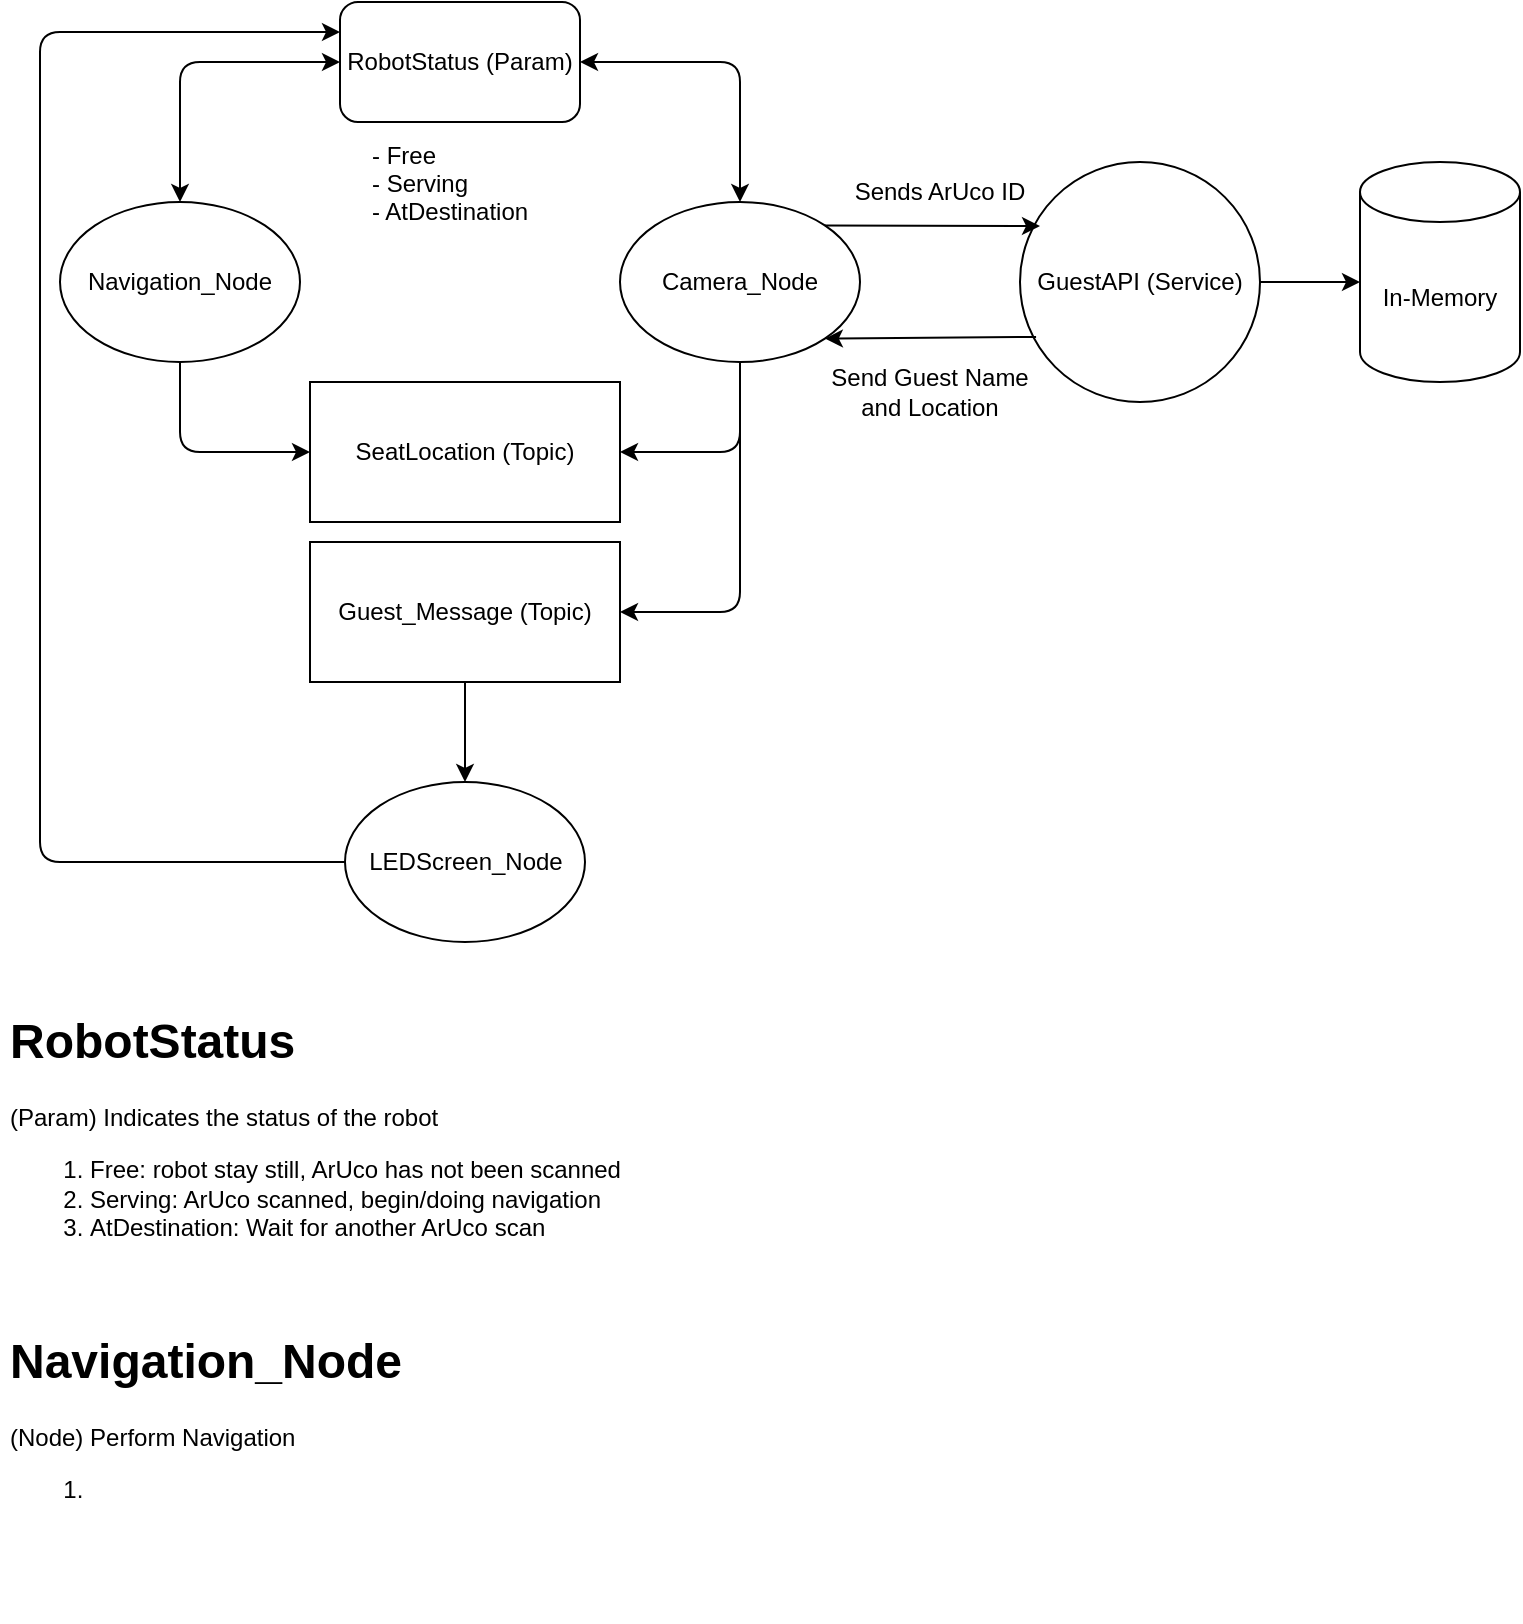 <mxfile>
    <diagram id="DWDvGTDqUMvaEMkSsFly" name="Page-1">
        <mxGraphModel dx="938" dy="351" grid="1" gridSize="10" guides="1" tooltips="1" connect="1" arrows="1" fold="1" page="1" pageScale="1" pageWidth="850" pageHeight="1100" math="0" shadow="0">
            <root>
                <mxCell id="0"/>
                <mxCell id="1" parent="0"/>
                <mxCell id="4" value="Navigation_Node" style="ellipse;whiteSpace=wrap;html=1;" parent="1" vertex="1">
                    <mxGeometry x="90" y="170" width="120" height="80" as="geometry"/>
                </mxCell>
                <mxCell id="5" value="Camera_Node" style="ellipse;whiteSpace=wrap;html=1;" parent="1" vertex="1">
                    <mxGeometry x="370" y="170" width="120" height="80" as="geometry"/>
                </mxCell>
                <mxCell id="7" value="RobotStatus (Param)" style="rounded=1;whiteSpace=wrap;html=1;" parent="1" vertex="1">
                    <mxGeometry x="230" y="70" width="120" height="60" as="geometry"/>
                </mxCell>
                <mxCell id="11" value="" style="endArrow=classic;startArrow=classic;html=1;entryX=0;entryY=0.5;entryDx=0;entryDy=0;exitX=0.5;exitY=0;exitDx=0;exitDy=0;" parent="1" source="4" target="7" edge="1">
                    <mxGeometry width="50" height="50" relative="1" as="geometry">
                        <mxPoint x="230" y="230" as="sourcePoint"/>
                        <mxPoint x="280" y="180" as="targetPoint"/>
                        <Array as="points">
                            <mxPoint x="150" y="100"/>
                        </Array>
                    </mxGeometry>
                </mxCell>
                <mxCell id="12" value="" style="endArrow=classic;startArrow=classic;html=1;entryX=1;entryY=0.5;entryDx=0;entryDy=0;exitX=0.5;exitY=0;exitDx=0;exitDy=0;" parent="1" source="5" target="7" edge="1">
                    <mxGeometry width="50" height="50" relative="1" as="geometry">
                        <mxPoint x="230" y="230" as="sourcePoint"/>
                        <mxPoint x="280" y="180" as="targetPoint"/>
                        <Array as="points">
                            <mxPoint x="430" y="100"/>
                        </Array>
                    </mxGeometry>
                </mxCell>
                <mxCell id="13" value="- Free&#10;- Serving&#10;- AtDestination" style="text;strokeColor=none;fillColor=none;align=left;verticalAlign=middle;spacingLeft=4;spacingRight=4;overflow=hidden;points=[[0,0.5],[1,0.5]];portConstraint=eastwest;rotatable=0;" parent="1" vertex="1">
                    <mxGeometry x="240" y="130" width="100" height="60" as="geometry"/>
                </mxCell>
                <mxCell id="14" value="SeatLocation (Topic)" style="rounded=0;whiteSpace=wrap;html=1;" parent="1" vertex="1">
                    <mxGeometry x="215" y="260" width="155" height="70" as="geometry"/>
                </mxCell>
                <mxCell id="16" value="" style="endArrow=classic;html=1;exitX=0.5;exitY=1;exitDx=0;exitDy=0;entryX=1;entryY=0.5;entryDx=0;entryDy=0;" parent="1" source="5" target="14" edge="1">
                    <mxGeometry width="50" height="50" relative="1" as="geometry">
                        <mxPoint x="360" y="260" as="sourcePoint"/>
                        <mxPoint x="410" y="330" as="targetPoint"/>
                        <Array as="points">
                            <mxPoint x="430" y="295"/>
                        </Array>
                    </mxGeometry>
                </mxCell>
                <mxCell id="18" value="GuestAPI (Service)" style="ellipse;whiteSpace=wrap;html=1;aspect=fixed;" parent="1" vertex="1">
                    <mxGeometry x="570" y="150" width="120" height="120" as="geometry"/>
                </mxCell>
                <mxCell id="22" value="" style="endArrow=classic;html=1;exitX=1;exitY=0;exitDx=0;exitDy=0;" parent="1" source="5" edge="1">
                    <mxGeometry width="50" height="50" relative="1" as="geometry">
                        <mxPoint x="430" y="260" as="sourcePoint"/>
                        <mxPoint x="580" y="182" as="targetPoint"/>
                    </mxGeometry>
                </mxCell>
                <mxCell id="23" value="" style="endArrow=classic;html=1;entryX=1;entryY=1;entryDx=0;entryDy=0;exitX=0.067;exitY=0.729;exitDx=0;exitDy=0;exitPerimeter=0;" parent="1" source="18" target="5" edge="1">
                    <mxGeometry width="50" height="50" relative="1" as="geometry">
                        <mxPoint x="590" y="290" as="sourcePoint"/>
                        <mxPoint x="520" y="300" as="targetPoint"/>
                    </mxGeometry>
                </mxCell>
                <mxCell id="24" value="Sends ArUco ID" style="text;html=1;strokeColor=none;fillColor=none;align=center;verticalAlign=middle;whiteSpace=wrap;rounded=0;" parent="1" vertex="1">
                    <mxGeometry x="480" y="150" width="100" height="30" as="geometry"/>
                </mxCell>
                <mxCell id="25" value="Send Guest Name&lt;br&gt;and Location" style="text;html=1;strokeColor=none;fillColor=none;align=center;verticalAlign=middle;whiteSpace=wrap;rounded=0;" parent="1" vertex="1">
                    <mxGeometry x="470" y="250" width="110" height="30" as="geometry"/>
                </mxCell>
                <mxCell id="27" value="" style="endArrow=classic;html=1;exitX=1;exitY=0.5;exitDx=0;exitDy=0;" parent="1" source="18" edge="1">
                    <mxGeometry width="50" height="50" relative="1" as="geometry">
                        <mxPoint x="540" y="310" as="sourcePoint"/>
                        <mxPoint x="740" y="210" as="targetPoint"/>
                    </mxGeometry>
                </mxCell>
                <mxCell id="28" value="In-Memory" style="shape=cylinder3;whiteSpace=wrap;html=1;boundedLbl=1;backgroundOutline=1;size=15;" parent="1" vertex="1">
                    <mxGeometry x="740" y="150" width="80" height="110" as="geometry"/>
                </mxCell>
                <mxCell id="29" value="Guest_Message (Topic)" style="rounded=0;whiteSpace=wrap;html=1;" parent="1" vertex="1">
                    <mxGeometry x="215" y="340" width="155" height="70" as="geometry"/>
                </mxCell>
                <mxCell id="30" value="" style="endArrow=classic;html=1;entryX=1;entryY=0.5;entryDx=0;entryDy=0;exitX=0.5;exitY=1;exitDx=0;exitDy=0;" parent="1" source="5" target="29" edge="1">
                    <mxGeometry width="50" height="50" relative="1" as="geometry">
                        <mxPoint x="430" y="290" as="sourcePoint"/>
                        <mxPoint x="430" y="290" as="targetPoint"/>
                        <Array as="points">
                            <mxPoint x="430" y="375"/>
                        </Array>
                    </mxGeometry>
                </mxCell>
                <mxCell id="31" value="" style="endArrow=classic;html=1;entryX=0;entryY=0.5;entryDx=0;entryDy=0;exitX=0.5;exitY=1;exitDx=0;exitDy=0;" parent="1" source="4" target="14" edge="1">
                    <mxGeometry width="50" height="50" relative="1" as="geometry">
                        <mxPoint x="150" y="300" as="sourcePoint"/>
                        <mxPoint x="380" y="220" as="targetPoint"/>
                        <Array as="points">
                            <mxPoint x="150" y="295"/>
                        </Array>
                    </mxGeometry>
                </mxCell>
                <mxCell id="32" value="LEDScreen_Node" style="ellipse;whiteSpace=wrap;html=1;" parent="1" vertex="1">
                    <mxGeometry x="232.5" y="460" width="120" height="80" as="geometry"/>
                </mxCell>
                <mxCell id="33" value="" style="endArrow=classic;html=1;exitX=0.5;exitY=1;exitDx=0;exitDy=0;entryX=0.5;entryY=0;entryDx=0;entryDy=0;" parent="1" source="29" target="32" edge="1">
                    <mxGeometry width="50" height="50" relative="1" as="geometry">
                        <mxPoint x="350" y="350" as="sourcePoint"/>
                        <mxPoint x="400" y="450" as="targetPoint"/>
                        <Array as="points"/>
                    </mxGeometry>
                </mxCell>
                <mxCell id="34" value="&lt;h1&gt;RobotStatus&lt;/h1&gt;&lt;p&gt;(Param) Indicates the status of the robot&lt;/p&gt;&lt;p&gt;&lt;/p&gt;&lt;ol&gt;&lt;li&gt;Free: robot stay still, ArUco has not been scanned&lt;/li&gt;&lt;li&gt;Serving: ArUco scanned, begin/doing navigation&lt;/li&gt;&lt;li&gt;AtDestination: Wait for another ArUco scan&lt;/li&gt;&lt;/ol&gt;&lt;p&gt;&lt;/p&gt;" style="text;html=1;strokeColor=none;fillColor=none;spacing=5;spacingTop=-20;whiteSpace=wrap;overflow=hidden;rounded=0;" parent="1" vertex="1">
                    <mxGeometry x="60" y="570" width="330" height="150" as="geometry"/>
                </mxCell>
                <mxCell id="35" value="&lt;h1&gt;Navigation_Node&lt;/h1&gt;&lt;p&gt;(Node) Perform Navigation&lt;/p&gt;&lt;p&gt;&lt;/p&gt;&lt;ol&gt;&lt;li&gt;&lt;br&gt;&lt;/li&gt;&lt;/ol&gt;&lt;p&gt;&lt;/p&gt;" style="text;html=1;strokeColor=none;fillColor=none;spacing=5;spacingTop=-20;whiteSpace=wrap;overflow=hidden;rounded=0;" parent="1" vertex="1">
                    <mxGeometry x="60" y="730" width="330" height="150" as="geometry"/>
                </mxCell>
                <mxCell id="36" value="" style="endArrow=classic;html=1;exitX=0;exitY=0.5;exitDx=0;exitDy=0;" parent="1" source="32" edge="1">
                    <mxGeometry width="50" height="50" relative="1" as="geometry">
                        <mxPoint x="400" y="300" as="sourcePoint"/>
                        <mxPoint x="230" y="85" as="targetPoint"/>
                        <Array as="points">
                            <mxPoint x="80" y="500"/>
                            <mxPoint x="80" y="85"/>
                        </Array>
                    </mxGeometry>
                </mxCell>
            </root>
        </mxGraphModel>
    </diagram>
</mxfile>